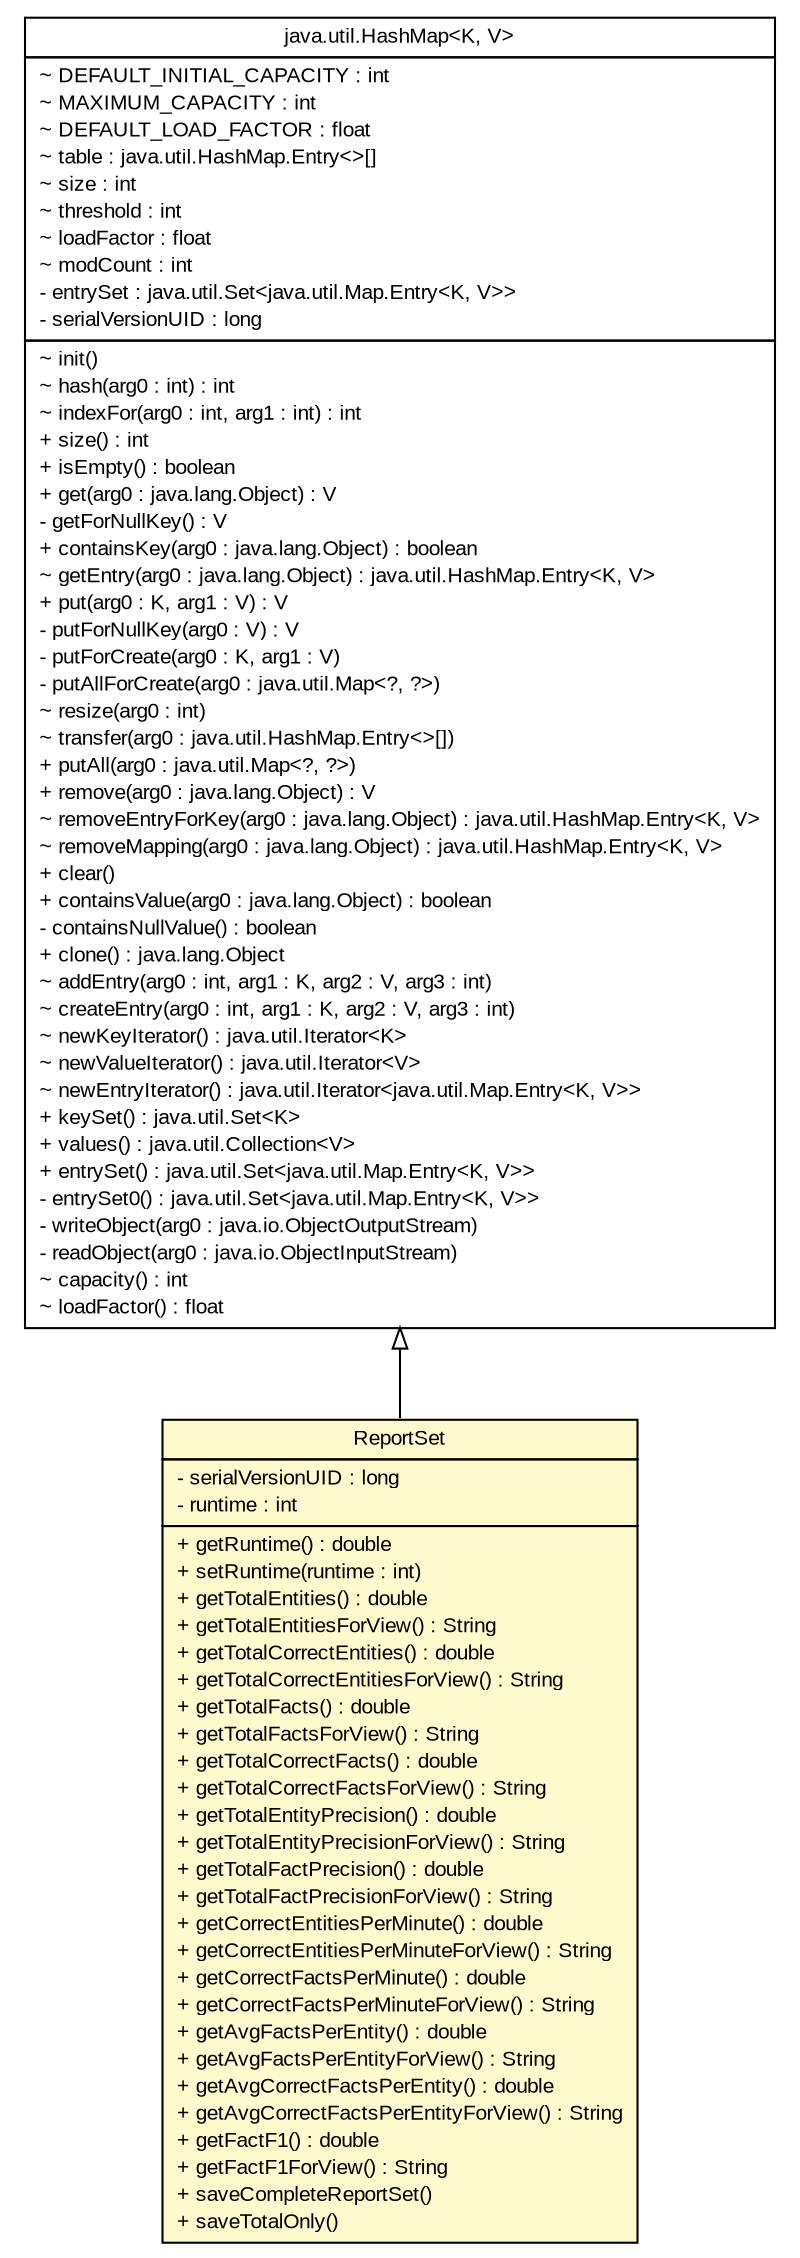 #!/usr/local/bin/dot
#
# Class diagram 
# Generated by UMLGraph version 5.2 (http://www.umlgraph.org/)
#

digraph G {
	edge [fontname="arial",fontsize=10,labelfontname="arial",labelfontsize=10];
	node [fontname="arial",fontsize=10,shape=plaintext];
	nodesep=0.25;
	ranksep=0.5;
	// tud.iir.reporting.ReportSet
	c51824 [label=<<table title="tud.iir.reporting.ReportSet" border="0" cellborder="1" cellspacing="0" cellpadding="2" port="p" bgcolor="lemonChiffon" href="./ReportSet.html">
		<tr><td><table border="0" cellspacing="0" cellpadding="1">
<tr><td align="center" balign="center"> ReportSet </td></tr>
		</table></td></tr>
		<tr><td><table border="0" cellspacing="0" cellpadding="1">
<tr><td align="left" balign="left"> - serialVersionUID : long </td></tr>
<tr><td align="left" balign="left"> - runtime : int </td></tr>
		</table></td></tr>
		<tr><td><table border="0" cellspacing="0" cellpadding="1">
<tr><td align="left" balign="left"> + getRuntime() : double </td></tr>
<tr><td align="left" balign="left"> + setRuntime(runtime : int) </td></tr>
<tr><td align="left" balign="left"> + getTotalEntities() : double </td></tr>
<tr><td align="left" balign="left"> + getTotalEntitiesForView() : String </td></tr>
<tr><td align="left" balign="left"> + getTotalCorrectEntities() : double </td></tr>
<tr><td align="left" balign="left"> + getTotalCorrectEntitiesForView() : String </td></tr>
<tr><td align="left" balign="left"> + getTotalFacts() : double </td></tr>
<tr><td align="left" balign="left"> + getTotalFactsForView() : String </td></tr>
<tr><td align="left" balign="left"> + getTotalCorrectFacts() : double </td></tr>
<tr><td align="left" balign="left"> + getTotalCorrectFactsForView() : String </td></tr>
<tr><td align="left" balign="left"> + getTotalEntityPrecision() : double </td></tr>
<tr><td align="left" balign="left"> + getTotalEntityPrecisionForView() : String </td></tr>
<tr><td align="left" balign="left"> + getTotalFactPrecision() : double </td></tr>
<tr><td align="left" balign="left"> + getTotalFactPrecisionForView() : String </td></tr>
<tr><td align="left" balign="left"> + getCorrectEntitiesPerMinute() : double </td></tr>
<tr><td align="left" balign="left"> + getCorrectEntitiesPerMinuteForView() : String </td></tr>
<tr><td align="left" balign="left"> + getCorrectFactsPerMinute() : double </td></tr>
<tr><td align="left" balign="left"> + getCorrectFactsPerMinuteForView() : String </td></tr>
<tr><td align="left" balign="left"> + getAvgFactsPerEntity() : double </td></tr>
<tr><td align="left" balign="left"> + getAvgFactsPerEntityForView() : String </td></tr>
<tr><td align="left" balign="left"> + getAvgCorrectFactsPerEntity() : double </td></tr>
<tr><td align="left" balign="left"> + getAvgCorrectFactsPerEntityForView() : String </td></tr>
<tr><td align="left" balign="left"> + getFactF1() : double </td></tr>
<tr><td align="left" balign="left"> + getFactF1ForView() : String </td></tr>
<tr><td align="left" balign="left"> + saveCompleteReportSet() </td></tr>
<tr><td align="left" balign="left"> + saveTotalOnly() </td></tr>
		</table></td></tr>
		</table>>, fontname="arial", fontcolor="black", fontsize=10.0];
	//tud.iir.reporting.ReportSet extends java.util.HashMap<tud.iir.knowledge.Concept, tud.iir.reporting.Report>
	c51855:p -> c51824:p [dir=back,arrowtail=empty];
	// java.util.HashMap<K, V>
	c51855 [label=<<table title="java.util.HashMap" border="0" cellborder="1" cellspacing="0" cellpadding="2" port="p" href="http://java.sun.com/j2se/1.4.2/docs/api/java/util/HashMap.html">
		<tr><td><table border="0" cellspacing="0" cellpadding="1">
<tr><td align="center" balign="center"> java.util.HashMap&lt;K, V&gt; </td></tr>
		</table></td></tr>
		<tr><td><table border="0" cellspacing="0" cellpadding="1">
<tr><td align="left" balign="left"> ~ DEFAULT_INITIAL_CAPACITY : int </td></tr>
<tr><td align="left" balign="left"> ~ MAXIMUM_CAPACITY : int </td></tr>
<tr><td align="left" balign="left"> ~ DEFAULT_LOAD_FACTOR : float </td></tr>
<tr><td align="left" balign="left"> ~ table : java.util.HashMap.Entry&lt;&gt;[] </td></tr>
<tr><td align="left" balign="left"> ~ size : int </td></tr>
<tr><td align="left" balign="left"> ~ threshold : int </td></tr>
<tr><td align="left" balign="left"> ~ loadFactor : float </td></tr>
<tr><td align="left" balign="left"> ~ modCount : int </td></tr>
<tr><td align="left" balign="left"> - entrySet : java.util.Set&lt;java.util.Map.Entry&lt;K, V&gt;&gt; </td></tr>
<tr><td align="left" balign="left"> - serialVersionUID : long </td></tr>
		</table></td></tr>
		<tr><td><table border="0" cellspacing="0" cellpadding="1">
<tr><td align="left" balign="left"> ~ init() </td></tr>
<tr><td align="left" balign="left"> ~ hash(arg0 : int) : int </td></tr>
<tr><td align="left" balign="left"> ~ indexFor(arg0 : int, arg1 : int) : int </td></tr>
<tr><td align="left" balign="left"> + size() : int </td></tr>
<tr><td align="left" balign="left"> + isEmpty() : boolean </td></tr>
<tr><td align="left" balign="left"> + get(arg0 : java.lang.Object) : V </td></tr>
<tr><td align="left" balign="left"> - getForNullKey() : V </td></tr>
<tr><td align="left" balign="left"> + containsKey(arg0 : java.lang.Object) : boolean </td></tr>
<tr><td align="left" balign="left"> ~ getEntry(arg0 : java.lang.Object) : java.util.HashMap.Entry&lt;K, V&gt; </td></tr>
<tr><td align="left" balign="left"> + put(arg0 : K, arg1 : V) : V </td></tr>
<tr><td align="left" balign="left"> - putForNullKey(arg0 : V) : V </td></tr>
<tr><td align="left" balign="left"> - putForCreate(arg0 : K, arg1 : V) </td></tr>
<tr><td align="left" balign="left"> - putAllForCreate(arg0 : java.util.Map&lt;?, ?&gt;) </td></tr>
<tr><td align="left" balign="left"> ~ resize(arg0 : int) </td></tr>
<tr><td align="left" balign="left"> ~ transfer(arg0 : java.util.HashMap.Entry&lt;&gt;[]) </td></tr>
<tr><td align="left" balign="left"> + putAll(arg0 : java.util.Map&lt;?, ?&gt;) </td></tr>
<tr><td align="left" balign="left"> + remove(arg0 : java.lang.Object) : V </td></tr>
<tr><td align="left" balign="left"> ~ removeEntryForKey(arg0 : java.lang.Object) : java.util.HashMap.Entry&lt;K, V&gt; </td></tr>
<tr><td align="left" balign="left"> ~ removeMapping(arg0 : java.lang.Object) : java.util.HashMap.Entry&lt;K, V&gt; </td></tr>
<tr><td align="left" balign="left"> + clear() </td></tr>
<tr><td align="left" balign="left"> + containsValue(arg0 : java.lang.Object) : boolean </td></tr>
<tr><td align="left" balign="left"> - containsNullValue() : boolean </td></tr>
<tr><td align="left" balign="left"> + clone() : java.lang.Object </td></tr>
<tr><td align="left" balign="left"> ~ addEntry(arg0 : int, arg1 : K, arg2 : V, arg3 : int) </td></tr>
<tr><td align="left" balign="left"> ~ createEntry(arg0 : int, arg1 : K, arg2 : V, arg3 : int) </td></tr>
<tr><td align="left" balign="left"> ~ newKeyIterator() : java.util.Iterator&lt;K&gt; </td></tr>
<tr><td align="left" balign="left"> ~ newValueIterator() : java.util.Iterator&lt;V&gt; </td></tr>
<tr><td align="left" balign="left"> ~ newEntryIterator() : java.util.Iterator&lt;java.util.Map.Entry&lt;K, V&gt;&gt; </td></tr>
<tr><td align="left" balign="left"> + keySet() : java.util.Set&lt;K&gt; </td></tr>
<tr><td align="left" balign="left"> + values() : java.util.Collection&lt;V&gt; </td></tr>
<tr><td align="left" balign="left"> + entrySet() : java.util.Set&lt;java.util.Map.Entry&lt;K, V&gt;&gt; </td></tr>
<tr><td align="left" balign="left"> - entrySet0() : java.util.Set&lt;java.util.Map.Entry&lt;K, V&gt;&gt; </td></tr>
<tr><td align="left" balign="left"> - writeObject(arg0 : java.io.ObjectOutputStream) </td></tr>
<tr><td align="left" balign="left"> - readObject(arg0 : java.io.ObjectInputStream) </td></tr>
<tr><td align="left" balign="left"> ~ capacity() : int </td></tr>
<tr><td align="left" balign="left"> ~ loadFactor() : float </td></tr>
		</table></td></tr>
		</table>>, fontname="arial", fontcolor="black", fontsize=10.0];
}

